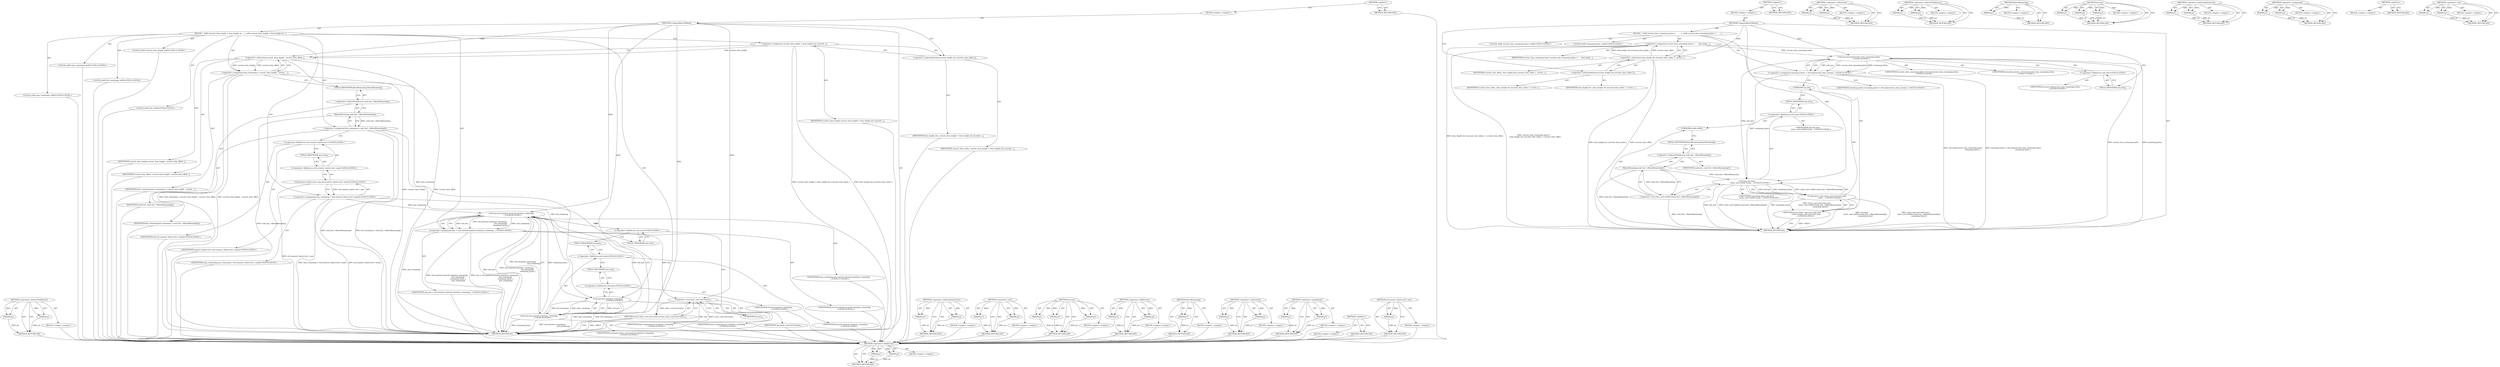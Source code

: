 digraph "std.numeric_limits&lt;int&gt;.max" {
vulnerable_81 [label=<(METHOD,&lt;operator&gt;.fieldAccess)>];
vulnerable_82 [label=<(PARAM,p1)>];
vulnerable_83 [label=<(PARAM,p2)>];
vulnerable_84 [label=<(BLOCK,&lt;empty&gt;,&lt;empty&gt;)>];
vulnerable_85 [label=<(METHOD_RETURN,ANY)>];
vulnerable_6 [label=<(METHOD,&lt;global&gt;)<SUB>1</SUB>>];
vulnerable_7 [label=<(BLOCK,&lt;empty&gt;,&lt;empty&gt;)<SUB>1</SUB>>];
vulnerable_8 [label=<(METHOD,ComputeBytesToRead)<SUB>1</SUB>>];
vulnerable_9 [label=<(BLOCK,{
  int64 current_item_remaining_bytes =
      ...,{
  int64 current_item_remaining_bytes =
      ...)<SUB>1</SUB>>];
vulnerable_10 [label="<(LOCAL,int64 current_item_remaining_bytes: int64)<SUB>2</SUB>>"];
vulnerable_11 [label=<(&lt;operator&gt;.assignment,current_item_remaining_bytes =
      item_lengt...)<SUB>2</SUB>>];
vulnerable_12 [label=<(IDENTIFIER,current_item_remaining_bytes,current_item_remaining_bytes =
      item_lengt...)<SUB>2</SUB>>];
vulnerable_13 [label=<(&lt;operator&gt;.subtraction,item_length_list_[current_item_index_] - curren...)<SUB>3</SUB>>];
vulnerable_14 [label=<(&lt;operator&gt;.indirectIndexAccess,item_length_list_[current_item_index_])<SUB>3</SUB>>];
vulnerable_15 [label=<(IDENTIFIER,item_length_list_,item_length_list_[current_item_index_] - curren...)<SUB>3</SUB>>];
vulnerable_16 [label=<(IDENTIFIER,current_item_index_,item_length_list_[current_item_index_] - curren...)<SUB>3</SUB>>];
vulnerable_17 [label=<(IDENTIFIER,current_item_offset_,item_length_list_[current_item_index_] - curren...)<SUB>3</SUB>>];
vulnerable_18 [label="<(LOCAL,int64 remaining_bytes: int64)<SUB>4</SUB>>"];
vulnerable_19 [label="<(&lt;operator&gt;.assignment,remaining_bytes = std::min(current_item_remaini...)<SUB>4</SUB>>"];
vulnerable_20 [label="<(IDENTIFIER,remaining_bytes,remaining_bytes = std::min(current_item_remaini...)<SUB>4</SUB>>"];
vulnerable_21 [label="<(std.min,std::min(current_item_remaining_bytes,
        ...)<SUB>4</SUB>>"];
vulnerable_22 [label="<(&lt;operator&gt;.fieldAccess,std::min)<SUB>4</SUB>>"];
vulnerable_23 [label="<(IDENTIFIER,std,std::min(current_item_remaining_bytes,
        ...)<SUB>4</SUB>>"];
vulnerable_24 [label=<(FIELD_IDENTIFIER,min,min)<SUB>4</SUB>>];
vulnerable_25 [label="<(IDENTIFIER,current_item_remaining_bytes,std::min(current_item_remaining_bytes,
        ...)<SUB>4</SUB>>"];
vulnerable_26 [label="<(IDENTIFIER,remaining_bytes_,std::min(current_item_remaining_bytes,
        ...)<SUB>5</SUB>>"];
vulnerable_27 [label="<(RETURN,return static_cast&lt;int&gt;(std::min(
             ...,return static_cast&lt;int&gt;(std::min(
             ...)<SUB>6</SUB>>"];
vulnerable_28 [label="<(&lt;operator&gt;.cast,static_cast&lt;int&gt;(std::min(
             static_...)<SUB>6</SUB>>"];
vulnerable_29 [label=<(UNKNOWN,int,int)<SUB>6</SUB>>];
vulnerable_30 [label="<(std.min,std::min(
             static_cast&lt;int64&gt;(read_...)<SUB>6</SUB>>"];
vulnerable_31 [label="<(&lt;operator&gt;.fieldAccess,std::min)<SUB>6</SUB>>"];
vulnerable_32 [label="<(IDENTIFIER,std,std::min(
             static_cast&lt;int64&gt;(read_...)<SUB>6</SUB>>"];
vulnerable_33 [label=<(FIELD_IDENTIFIER,min,min)<SUB>6</SUB>>];
vulnerable_34 [label=<(&lt;operator&gt;.cast,static_cast&lt;int64&gt;(read_buf_-&gt;BytesRemaining()))<SUB>7</SUB>>];
vulnerable_35 [label=<(UNKNOWN,int64,int64)<SUB>7</SUB>>];
vulnerable_36 [label=<(BytesRemaining,read_buf_-&gt;BytesRemaining())<SUB>7</SUB>>];
vulnerable_37 [label=<(&lt;operator&gt;.indirectFieldAccess,read_buf_-&gt;BytesRemaining)<SUB>7</SUB>>];
vulnerable_38 [label=<(IDENTIFIER,read_buf_,read_buf_-&gt;BytesRemaining())<SUB>7</SUB>>];
vulnerable_39 [label=<(FIELD_IDENTIFIER,BytesRemaining,BytesRemaining)<SUB>7</SUB>>];
vulnerable_40 [label="<(IDENTIFIER,remaining_bytes,std::min(
             static_cast&lt;int64&gt;(read_...)<SUB>8</SUB>>"];
vulnerable_41 [label=<(METHOD_RETURN,int)<SUB>1</SUB>>];
vulnerable_43 [label=<(METHOD_RETURN,ANY)<SUB>1</SUB>>];
vulnerable_65 [label=<(METHOD,&lt;operator&gt;.subtraction)>];
vulnerable_66 [label=<(PARAM,p1)>];
vulnerable_67 [label=<(PARAM,p2)>];
vulnerable_68 [label=<(BLOCK,&lt;empty&gt;,&lt;empty&gt;)>];
vulnerable_69 [label=<(METHOD_RETURN,ANY)>];
vulnerable_95 [label=<(METHOD,&lt;operator&gt;.indirectFieldAccess)>];
vulnerable_96 [label=<(PARAM,p1)>];
vulnerable_97 [label=<(PARAM,p2)>];
vulnerable_98 [label=<(BLOCK,&lt;empty&gt;,&lt;empty&gt;)>];
vulnerable_99 [label=<(METHOD_RETURN,ANY)>];
vulnerable_91 [label=<(METHOD,BytesRemaining)>];
vulnerable_92 [label=<(PARAM,p1)>];
vulnerable_93 [label=<(BLOCK,&lt;empty&gt;,&lt;empty&gt;)>];
vulnerable_94 [label=<(METHOD_RETURN,ANY)>];
vulnerable_75 [label=<(METHOD,std.min)>];
vulnerable_76 [label=<(PARAM,p1)>];
vulnerable_77 [label=<(PARAM,p2)>];
vulnerable_78 [label=<(PARAM,p3)>];
vulnerable_79 [label=<(BLOCK,&lt;empty&gt;,&lt;empty&gt;)>];
vulnerable_80 [label=<(METHOD_RETURN,ANY)>];
vulnerable_70 [label=<(METHOD,&lt;operator&gt;.indirectIndexAccess)>];
vulnerable_71 [label=<(PARAM,p1)>];
vulnerable_72 [label=<(PARAM,p2)>];
vulnerable_73 [label=<(BLOCK,&lt;empty&gt;,&lt;empty&gt;)>];
vulnerable_74 [label=<(METHOD_RETURN,ANY)>];
vulnerable_60 [label=<(METHOD,&lt;operator&gt;.assignment)>];
vulnerable_61 [label=<(PARAM,p1)>];
vulnerable_62 [label=<(PARAM,p2)>];
vulnerable_63 [label=<(BLOCK,&lt;empty&gt;,&lt;empty&gt;)>];
vulnerable_64 [label=<(METHOD_RETURN,ANY)>];
vulnerable_54 [label=<(METHOD,&lt;global&gt;)<SUB>1</SUB>>];
vulnerable_55 [label=<(BLOCK,&lt;empty&gt;,&lt;empty&gt;)>];
vulnerable_56 [label=<(METHOD_RETURN,ANY)>];
vulnerable_86 [label=<(METHOD,&lt;operator&gt;.cast)>];
vulnerable_87 [label=<(PARAM,p1)>];
vulnerable_88 [label=<(PARAM,p2)>];
vulnerable_89 [label=<(BLOCK,&lt;empty&gt;,&lt;empty&gt;)>];
vulnerable_90 [label=<(METHOD_RETURN,ANY)>];
fixed_103 [label=<(METHOD,&lt;operator&gt;.indirectFieldAccess)>];
fixed_104 [label=<(PARAM,p1)>];
fixed_105 [label=<(PARAM,p2)>];
fixed_106 [label=<(BLOCK,&lt;empty&gt;,&lt;empty&gt;)>];
fixed_107 [label=<(METHOD_RETURN,ANY)>];
fixed_6 [label=<(METHOD,&lt;global&gt;)<SUB>1</SUB>>];
fixed_7 [label=<(BLOCK,&lt;empty&gt;,&lt;empty&gt;)<SUB>1</SUB>>];
fixed_8 [label=<(METHOD,ComputeBytesToRead)<SUB>1</SUB>>];
fixed_9 [label=<(BLOCK,{
  int64 current_item_length = item_length_lis...,{
  int64 current_item_length = item_length_lis...)<SUB>1</SUB>>];
fixed_10 [label="<(LOCAL,int64 current_item_length: int64)<SUB>2</SUB>>"];
fixed_11 [label=<(&lt;operator&gt;.assignment,current_item_length = item_length_list_[current...)<SUB>2</SUB>>];
fixed_12 [label=<(IDENTIFIER,current_item_length,current_item_length = item_length_list_[current...)<SUB>2</SUB>>];
fixed_13 [label=<(&lt;operator&gt;.indirectIndexAccess,item_length_list_[current_item_index_])<SUB>2</SUB>>];
fixed_14 [label=<(IDENTIFIER,item_length_list_,current_item_length = item_length_list_[current...)<SUB>2</SUB>>];
fixed_15 [label=<(IDENTIFIER,current_item_index_,current_item_length = item_length_list_[current...)<SUB>2</SUB>>];
fixed_16 [label="<(LOCAL,int64 item_remaining: int64)<SUB>4</SUB>>"];
fixed_17 [label=<(&lt;operator&gt;.assignment,item_remaining = current_item_length - current_...)<SUB>4</SUB>>];
fixed_18 [label=<(IDENTIFIER,item_remaining,item_remaining = current_item_length - current_...)<SUB>4</SUB>>];
fixed_19 [label=<(&lt;operator&gt;.subtraction,current_item_length - current_item_offset_)<SUB>4</SUB>>];
fixed_20 [label=<(IDENTIFIER,current_item_length,current_item_length - current_item_offset_)<SUB>4</SUB>>];
fixed_21 [label=<(IDENTIFIER,current_item_offset_,current_item_length - current_item_offset_)<SUB>4</SUB>>];
fixed_22 [label="<(LOCAL,int64 buf_remaining: int64)<SUB>5</SUB>>"];
fixed_23 [label=<(&lt;operator&gt;.assignment,buf_remaining = read_buf_-&gt;BytesRemaining())<SUB>5</SUB>>];
fixed_24 [label=<(IDENTIFIER,buf_remaining,buf_remaining = read_buf_-&gt;BytesRemaining())<SUB>5</SUB>>];
fixed_25 [label=<(BytesRemaining,read_buf_-&gt;BytesRemaining())<SUB>5</SUB>>];
fixed_26 [label=<(&lt;operator&gt;.indirectFieldAccess,read_buf_-&gt;BytesRemaining)<SUB>5</SUB>>];
fixed_27 [label=<(IDENTIFIER,read_buf_,read_buf_-&gt;BytesRemaining())<SUB>5</SUB>>];
fixed_28 [label=<(FIELD_IDENTIFIER,BytesRemaining,BytesRemaining)<SUB>5</SUB>>];
fixed_29 [label="<(LOCAL,int64 max_remaining: int64)<SUB>6</SUB>>"];
fixed_30 [label="<(&lt;operator&gt;.assignment,max_remaining = std::numeric_limits&lt;int&gt;::max())<SUB>6</SUB>>"];
fixed_31 [label="<(IDENTIFIER,max_remaining,max_remaining = std::numeric_limits&lt;int&gt;::max())<SUB>6</SUB>>"];
fixed_32 [label="<(std.numeric_limits&lt;int&gt;.max,std::numeric_limits&lt;int&gt;::max())<SUB>6</SUB>>"];
fixed_33 [label="<(&lt;operator&gt;.fieldAccess,std::numeric_limits&lt;int&gt;::max)<SUB>6</SUB>>"];
fixed_34 [label="<(&lt;operator&gt;.fieldAccess,std::numeric_limits&lt;int&gt;)<SUB>6</SUB>>"];
fixed_35 [label="<(IDENTIFIER,std,std::numeric_limits&lt;int&gt;::max())<SUB>6</SUB>>"];
fixed_36 [label="<(IDENTIFIER,numeric_limits&lt;int&gt;,std::numeric_limits&lt;int&gt;::max())<SUB>6</SUB>>"];
fixed_37 [label=<(FIELD_IDENTIFIER,max,max)<SUB>6</SUB>>];
fixed_38 [label="<(LOCAL,int64 min: int64)<SUB>8</SUB>>"];
fixed_39 [label="<(&lt;operator&gt;.assignment,min = std::min(std::min(std::min(item_remaining...)<SUB>8</SUB>>"];
fixed_40 [label="<(IDENTIFIER,min,min = std::min(std::min(std::min(item_remaining...)<SUB>8</SUB>>"];
fixed_41 [label="<(std.min,std::min(std::min(std::min(item_remaining,
    ...)<SUB>8</SUB>>"];
fixed_42 [label="<(&lt;operator&gt;.fieldAccess,std::min)<SUB>8</SUB>>"];
fixed_43 [label="<(IDENTIFIER,std,std::min(std::min(std::min(item_remaining,
    ...)<SUB>8</SUB>>"];
fixed_44 [label=<(FIELD_IDENTIFIER,min,min)<SUB>8</SUB>>];
fixed_45 [label="<(std.min,std::min(std::min(item_remaining,
             ...)<SUB>8</SUB>>"];
fixed_46 [label="<(&lt;operator&gt;.fieldAccess,std::min)<SUB>8</SUB>>"];
fixed_47 [label="<(IDENTIFIER,std,std::min(std::min(item_remaining,
             ...)<SUB>8</SUB>>"];
fixed_48 [label=<(FIELD_IDENTIFIER,min,min)<SUB>8</SUB>>];
fixed_49 [label="<(std.min,std::min(item_remaining,
                      ...)<SUB>8</SUB>>"];
fixed_50 [label="<(&lt;operator&gt;.fieldAccess,std::min)<SUB>8</SUB>>"];
fixed_51 [label="<(IDENTIFIER,std,std::min(item_remaining,
                      ...)<SUB>8</SUB>>"];
fixed_52 [label=<(FIELD_IDENTIFIER,min,min)<SUB>8</SUB>>];
fixed_53 [label="<(IDENTIFIER,item_remaining,std::min(item_remaining,
                      ...)<SUB>8</SUB>>"];
fixed_54 [label="<(IDENTIFIER,buf_remaining,std::min(item_remaining,
                      ...)<SUB>9</SUB>>"];
fixed_55 [label="<(IDENTIFIER,remaining_bytes_,std::min(std::min(item_remaining,
             ...)<SUB>10</SUB>>"];
fixed_56 [label="<(IDENTIFIER,max_remaining,std::min(std::min(std::min(item_remaining,
    ...)<SUB>11</SUB>>"];
fixed_57 [label=<(RETURN,return static_cast&lt;int&gt;(min);,return static_cast&lt;int&gt;(min);)<SUB>13</SUB>>];
fixed_58 [label=<(&lt;operator&gt;.cast,static_cast&lt;int&gt;(min))<SUB>13</SUB>>];
fixed_59 [label=<(UNKNOWN,int,int)<SUB>13</SUB>>];
fixed_60 [label=<(IDENTIFIER,min,static_cast&lt;int&gt;(min))<SUB>13</SUB>>];
fixed_61 [label=<(METHOD_RETURN,int)<SUB>1</SUB>>];
fixed_63 [label=<(METHOD_RETURN,ANY)<SUB>1</SUB>>];
fixed_89 [label=<(METHOD,&lt;operator&gt;.indirectIndexAccess)>];
fixed_90 [label=<(PARAM,p1)>];
fixed_91 [label=<(PARAM,p2)>];
fixed_92 [label=<(BLOCK,&lt;empty&gt;,&lt;empty&gt;)>];
fixed_93 [label=<(METHOD_RETURN,ANY)>];
fixed_123 [label=<(METHOD,&lt;operator&gt;.cast)>];
fixed_124 [label=<(PARAM,p1)>];
fixed_125 [label=<(PARAM,p2)>];
fixed_126 [label=<(BLOCK,&lt;empty&gt;,&lt;empty&gt;)>];
fixed_127 [label=<(METHOD_RETURN,ANY)>];
fixed_117 [label=<(METHOD,std.min)>];
fixed_118 [label=<(PARAM,p1)>];
fixed_119 [label=<(PARAM,p2)>];
fixed_120 [label=<(PARAM,p3)>];
fixed_121 [label=<(BLOCK,&lt;empty&gt;,&lt;empty&gt;)>];
fixed_122 [label=<(METHOD_RETURN,ANY)>];
fixed_112 [label=<(METHOD,&lt;operator&gt;.fieldAccess)>];
fixed_113 [label=<(PARAM,p1)>];
fixed_114 [label=<(PARAM,p2)>];
fixed_115 [label=<(BLOCK,&lt;empty&gt;,&lt;empty&gt;)>];
fixed_116 [label=<(METHOD_RETURN,ANY)>];
fixed_99 [label=<(METHOD,BytesRemaining)>];
fixed_100 [label=<(PARAM,p1)>];
fixed_101 [label=<(BLOCK,&lt;empty&gt;,&lt;empty&gt;)>];
fixed_102 [label=<(METHOD_RETURN,ANY)>];
fixed_94 [label=<(METHOD,&lt;operator&gt;.subtraction)>];
fixed_95 [label=<(PARAM,p1)>];
fixed_96 [label=<(PARAM,p2)>];
fixed_97 [label=<(BLOCK,&lt;empty&gt;,&lt;empty&gt;)>];
fixed_98 [label=<(METHOD_RETURN,ANY)>];
fixed_84 [label=<(METHOD,&lt;operator&gt;.assignment)>];
fixed_85 [label=<(PARAM,p1)>];
fixed_86 [label=<(PARAM,p2)>];
fixed_87 [label=<(BLOCK,&lt;empty&gt;,&lt;empty&gt;)>];
fixed_88 [label=<(METHOD_RETURN,ANY)>];
fixed_78 [label=<(METHOD,&lt;global&gt;)<SUB>1</SUB>>];
fixed_79 [label=<(BLOCK,&lt;empty&gt;,&lt;empty&gt;)>];
fixed_80 [label=<(METHOD_RETURN,ANY)>];
fixed_108 [label=<(METHOD,std.numeric_limits&lt;int&gt;.max)>];
fixed_109 [label=<(PARAM,p1)>];
fixed_110 [label=<(BLOCK,&lt;empty&gt;,&lt;empty&gt;)>];
fixed_111 [label=<(METHOD_RETURN,ANY)>];
vulnerable_81 -> vulnerable_82  [key=0, label="AST: "];
vulnerable_81 -> vulnerable_82  [key=1, label="DDG: "];
vulnerable_81 -> vulnerable_84  [key=0, label="AST: "];
vulnerable_81 -> vulnerable_83  [key=0, label="AST: "];
vulnerable_81 -> vulnerable_83  [key=1, label="DDG: "];
vulnerable_81 -> vulnerable_85  [key=0, label="AST: "];
vulnerable_81 -> vulnerable_85  [key=1, label="CFG: "];
vulnerable_82 -> vulnerable_85  [key=0, label="DDG: p1"];
vulnerable_83 -> vulnerable_85  [key=0, label="DDG: p2"];
vulnerable_6 -> vulnerable_7  [key=0, label="AST: "];
vulnerable_6 -> vulnerable_43  [key=0, label="AST: "];
vulnerable_6 -> vulnerable_43  [key=1, label="CFG: "];
vulnerable_7 -> vulnerable_8  [key=0, label="AST: "];
vulnerable_8 -> vulnerable_9  [key=0, label="AST: "];
vulnerable_8 -> vulnerable_41  [key=0, label="AST: "];
vulnerable_8 -> vulnerable_14  [key=0, label="CFG: "];
vulnerable_8 -> vulnerable_13  [key=0, label="DDG: "];
vulnerable_8 -> vulnerable_21  [key=0, label="DDG: "];
vulnerable_8 -> vulnerable_30  [key=0, label="DDG: "];
vulnerable_9 -> vulnerable_10  [key=0, label="AST: "];
vulnerable_9 -> vulnerable_11  [key=0, label="AST: "];
vulnerable_9 -> vulnerable_18  [key=0, label="AST: "];
vulnerable_9 -> vulnerable_19  [key=0, label="AST: "];
vulnerable_9 -> vulnerable_27  [key=0, label="AST: "];
vulnerable_11 -> vulnerable_12  [key=0, label="AST: "];
vulnerable_11 -> vulnerable_13  [key=0, label="AST: "];
vulnerable_11 -> vulnerable_24  [key=0, label="CFG: "];
vulnerable_11 -> vulnerable_41  [key=0, label="DDG: item_length_list_[current_item_index_] - current_item_offset_"];
vulnerable_11 -> vulnerable_41  [key=1, label="DDG: current_item_remaining_bytes =
      item_length_list_[current_item_index_] - current_item_offset_"];
vulnerable_11 -> vulnerable_21  [key=0, label="DDG: current_item_remaining_bytes"];
vulnerable_13 -> vulnerable_14  [key=0, label="AST: "];
vulnerable_13 -> vulnerable_17  [key=0, label="AST: "];
vulnerable_13 -> vulnerable_11  [key=0, label="CFG: "];
vulnerable_13 -> vulnerable_11  [key=1, label="DDG: item_length_list_[current_item_index_]"];
vulnerable_13 -> vulnerable_11  [key=2, label="DDG: current_item_offset_"];
vulnerable_13 -> vulnerable_41  [key=0, label="DDG: item_length_list_[current_item_index_]"];
vulnerable_13 -> vulnerable_41  [key=1, label="DDG: current_item_offset_"];
vulnerable_14 -> vulnerable_15  [key=0, label="AST: "];
vulnerable_14 -> vulnerable_16  [key=0, label="AST: "];
vulnerable_14 -> vulnerable_13  [key=0, label="CFG: "];
vulnerable_19 -> vulnerable_20  [key=0, label="AST: "];
vulnerable_19 -> vulnerable_21  [key=0, label="AST: "];
vulnerable_19 -> vulnerable_29  [key=0, label="CFG: "];
vulnerable_19 -> vulnerable_41  [key=0, label="DDG: std::min(current_item_remaining_bytes,
                                   remaining_bytes_)"];
vulnerable_19 -> vulnerable_41  [key=1, label="DDG: remaining_bytes = std::min(current_item_remaining_bytes,
                                   remaining_bytes_)"];
vulnerable_19 -> vulnerable_30  [key=0, label="DDG: remaining_bytes"];
vulnerable_21 -> vulnerable_22  [key=0, label="AST: "];
vulnerable_21 -> vulnerable_25  [key=0, label="AST: "];
vulnerable_21 -> vulnerable_26  [key=0, label="AST: "];
vulnerable_21 -> vulnerable_19  [key=0, label="CFG: "];
vulnerable_21 -> vulnerable_19  [key=1, label="DDG: std::min"];
vulnerable_21 -> vulnerable_19  [key=2, label="DDG: current_item_remaining_bytes"];
vulnerable_21 -> vulnerable_19  [key=3, label="DDG: remaining_bytes_"];
vulnerable_21 -> vulnerable_41  [key=0, label="DDG: current_item_remaining_bytes"];
vulnerable_21 -> vulnerable_41  [key=1, label="DDG: remaining_bytes_"];
vulnerable_21 -> vulnerable_30  [key=0, label="DDG: std::min"];
vulnerable_22 -> vulnerable_23  [key=0, label="AST: "];
vulnerable_22 -> vulnerable_24  [key=0, label="AST: "];
vulnerable_22 -> vulnerable_21  [key=0, label="CFG: "];
vulnerable_24 -> vulnerable_22  [key=0, label="CFG: "];
vulnerable_27 -> vulnerable_28  [key=0, label="AST: "];
vulnerable_27 -> vulnerable_41  [key=0, label="CFG: "];
vulnerable_27 -> vulnerable_41  [key=1, label="DDG: &lt;RET&gt;"];
vulnerable_28 -> vulnerable_29  [key=0, label="AST: "];
vulnerable_28 -> vulnerable_30  [key=0, label="AST: "];
vulnerable_28 -> vulnerable_27  [key=0, label="CFG: "];
vulnerable_28 -> vulnerable_27  [key=1, label="DDG: static_cast&lt;int&gt;(std::min(
             static_cast&lt;int64&gt;(read_buf_-&gt;BytesRemaining()),
             remaining_bytes))"];
vulnerable_28 -> vulnerable_41  [key=0, label="DDG: std::min(
             static_cast&lt;int64&gt;(read_buf_-&gt;BytesRemaining()),
             remaining_bytes)"];
vulnerable_28 -> vulnerable_41  [key=1, label="DDG: static_cast&lt;int&gt;(std::min(
             static_cast&lt;int64&gt;(read_buf_-&gt;BytesRemaining()),
             remaining_bytes))"];
vulnerable_29 -> vulnerable_33  [key=0, label="CFG: "];
vulnerable_30 -> vulnerable_31  [key=0, label="AST: "];
vulnerable_30 -> vulnerable_34  [key=0, label="AST: "];
vulnerable_30 -> vulnerable_40  [key=0, label="AST: "];
vulnerable_30 -> vulnerable_28  [key=0, label="CFG: "];
vulnerable_30 -> vulnerable_28  [key=1, label="DDG: std::min"];
vulnerable_30 -> vulnerable_28  [key=2, label="DDG: static_cast&lt;int64&gt;(read_buf_-&gt;BytesRemaining())"];
vulnerable_30 -> vulnerable_28  [key=3, label="DDG: remaining_bytes"];
vulnerable_30 -> vulnerable_41  [key=0, label="DDG: std::min"];
vulnerable_30 -> vulnerable_41  [key=1, label="DDG: static_cast&lt;int64&gt;(read_buf_-&gt;BytesRemaining())"];
vulnerable_30 -> vulnerable_41  [key=2, label="DDG: remaining_bytes"];
vulnerable_31 -> vulnerable_32  [key=0, label="AST: "];
vulnerable_31 -> vulnerable_33  [key=0, label="AST: "];
vulnerable_31 -> vulnerable_35  [key=0, label="CFG: "];
vulnerable_33 -> vulnerable_31  [key=0, label="CFG: "];
vulnerable_34 -> vulnerable_35  [key=0, label="AST: "];
vulnerable_34 -> vulnerable_36  [key=0, label="AST: "];
vulnerable_34 -> vulnerable_30  [key=0, label="CFG: "];
vulnerable_34 -> vulnerable_41  [key=0, label="DDG: read_buf_-&gt;BytesRemaining()"];
vulnerable_35 -> vulnerable_39  [key=0, label="CFG: "];
vulnerable_36 -> vulnerable_37  [key=0, label="AST: "];
vulnerable_36 -> vulnerable_34  [key=0, label="CFG: "];
vulnerable_36 -> vulnerable_34  [key=1, label="DDG: read_buf_-&gt;BytesRemaining"];
vulnerable_36 -> vulnerable_41  [key=0, label="DDG: read_buf_-&gt;BytesRemaining"];
vulnerable_36 -> vulnerable_30  [key=0, label="DDG: read_buf_-&gt;BytesRemaining"];
vulnerable_37 -> vulnerable_38  [key=0, label="AST: "];
vulnerable_37 -> vulnerable_39  [key=0, label="AST: "];
vulnerable_37 -> vulnerable_36  [key=0, label="CFG: "];
vulnerable_39 -> vulnerable_37  [key=0, label="CFG: "];
vulnerable_65 -> vulnerable_66  [key=0, label="AST: "];
vulnerable_65 -> vulnerable_66  [key=1, label="DDG: "];
vulnerable_65 -> vulnerable_68  [key=0, label="AST: "];
vulnerable_65 -> vulnerable_67  [key=0, label="AST: "];
vulnerable_65 -> vulnerable_67  [key=1, label="DDG: "];
vulnerable_65 -> vulnerable_69  [key=0, label="AST: "];
vulnerable_65 -> vulnerable_69  [key=1, label="CFG: "];
vulnerable_66 -> vulnerable_69  [key=0, label="DDG: p1"];
vulnerable_67 -> vulnerable_69  [key=0, label="DDG: p2"];
vulnerable_95 -> vulnerable_96  [key=0, label="AST: "];
vulnerable_95 -> vulnerable_96  [key=1, label="DDG: "];
vulnerable_95 -> vulnerable_98  [key=0, label="AST: "];
vulnerable_95 -> vulnerable_97  [key=0, label="AST: "];
vulnerable_95 -> vulnerable_97  [key=1, label="DDG: "];
vulnerable_95 -> vulnerable_99  [key=0, label="AST: "];
vulnerable_95 -> vulnerable_99  [key=1, label="CFG: "];
vulnerable_96 -> vulnerable_99  [key=0, label="DDG: p1"];
vulnerable_97 -> vulnerable_99  [key=0, label="DDG: p2"];
vulnerable_91 -> vulnerable_92  [key=0, label="AST: "];
vulnerable_91 -> vulnerable_92  [key=1, label="DDG: "];
vulnerable_91 -> vulnerable_93  [key=0, label="AST: "];
vulnerable_91 -> vulnerable_94  [key=0, label="AST: "];
vulnerable_91 -> vulnerable_94  [key=1, label="CFG: "];
vulnerable_92 -> vulnerable_94  [key=0, label="DDG: p1"];
vulnerable_75 -> vulnerable_76  [key=0, label="AST: "];
vulnerable_75 -> vulnerable_76  [key=1, label="DDG: "];
vulnerable_75 -> vulnerable_79  [key=0, label="AST: "];
vulnerable_75 -> vulnerable_77  [key=0, label="AST: "];
vulnerable_75 -> vulnerable_77  [key=1, label="DDG: "];
vulnerable_75 -> vulnerable_80  [key=0, label="AST: "];
vulnerable_75 -> vulnerable_80  [key=1, label="CFG: "];
vulnerable_75 -> vulnerable_78  [key=0, label="AST: "];
vulnerable_75 -> vulnerable_78  [key=1, label="DDG: "];
vulnerable_76 -> vulnerable_80  [key=0, label="DDG: p1"];
vulnerable_77 -> vulnerable_80  [key=0, label="DDG: p2"];
vulnerable_78 -> vulnerable_80  [key=0, label="DDG: p3"];
vulnerable_70 -> vulnerable_71  [key=0, label="AST: "];
vulnerable_70 -> vulnerable_71  [key=1, label="DDG: "];
vulnerable_70 -> vulnerable_73  [key=0, label="AST: "];
vulnerable_70 -> vulnerable_72  [key=0, label="AST: "];
vulnerable_70 -> vulnerable_72  [key=1, label="DDG: "];
vulnerable_70 -> vulnerable_74  [key=0, label="AST: "];
vulnerable_70 -> vulnerable_74  [key=1, label="CFG: "];
vulnerable_71 -> vulnerable_74  [key=0, label="DDG: p1"];
vulnerable_72 -> vulnerable_74  [key=0, label="DDG: p2"];
vulnerable_60 -> vulnerable_61  [key=0, label="AST: "];
vulnerable_60 -> vulnerable_61  [key=1, label="DDG: "];
vulnerable_60 -> vulnerable_63  [key=0, label="AST: "];
vulnerable_60 -> vulnerable_62  [key=0, label="AST: "];
vulnerable_60 -> vulnerable_62  [key=1, label="DDG: "];
vulnerable_60 -> vulnerable_64  [key=0, label="AST: "];
vulnerable_60 -> vulnerable_64  [key=1, label="CFG: "];
vulnerable_61 -> vulnerable_64  [key=0, label="DDG: p1"];
vulnerable_62 -> vulnerable_64  [key=0, label="DDG: p2"];
vulnerable_54 -> vulnerable_55  [key=0, label="AST: "];
vulnerable_54 -> vulnerable_56  [key=0, label="AST: "];
vulnerable_54 -> vulnerable_56  [key=1, label="CFG: "];
vulnerable_86 -> vulnerable_87  [key=0, label="AST: "];
vulnerable_86 -> vulnerable_87  [key=1, label="DDG: "];
vulnerable_86 -> vulnerable_89  [key=0, label="AST: "];
vulnerable_86 -> vulnerable_88  [key=0, label="AST: "];
vulnerable_86 -> vulnerable_88  [key=1, label="DDG: "];
vulnerable_86 -> vulnerable_90  [key=0, label="AST: "];
vulnerable_86 -> vulnerable_90  [key=1, label="CFG: "];
vulnerable_87 -> vulnerable_90  [key=0, label="DDG: p1"];
vulnerable_88 -> vulnerable_90  [key=0, label="DDG: p2"];
fixed_103 -> fixed_104  [key=0, label="AST: "];
fixed_103 -> fixed_104  [key=1, label="DDG: "];
fixed_103 -> fixed_106  [key=0, label="AST: "];
fixed_103 -> fixed_105  [key=0, label="AST: "];
fixed_103 -> fixed_105  [key=1, label="DDG: "];
fixed_103 -> fixed_107  [key=0, label="AST: "];
fixed_103 -> fixed_107  [key=1, label="CFG: "];
fixed_104 -> fixed_107  [key=0, label="DDG: p1"];
fixed_105 -> fixed_107  [key=0, label="DDG: p2"];
fixed_106 -> vulnerable_81  [key=0];
fixed_107 -> vulnerable_81  [key=0];
fixed_6 -> fixed_7  [key=0, label="AST: "];
fixed_6 -> fixed_63  [key=0, label="AST: "];
fixed_6 -> fixed_63  [key=1, label="CFG: "];
fixed_7 -> fixed_8  [key=0, label="AST: "];
fixed_8 -> fixed_9  [key=0, label="AST: "];
fixed_8 -> fixed_61  [key=0, label="AST: "];
fixed_8 -> fixed_13  [key=0, label="CFG: "];
fixed_8 -> fixed_58  [key=0, label="DDG: "];
fixed_8 -> fixed_19  [key=0, label="DDG: "];
fixed_8 -> fixed_41  [key=0, label="DDG: "];
fixed_8 -> fixed_45  [key=0, label="DDG: "];
fixed_8 -> fixed_49  [key=0, label="DDG: "];
fixed_9 -> fixed_10  [key=0, label="AST: "];
fixed_9 -> fixed_11  [key=0, label="AST: "];
fixed_9 -> fixed_16  [key=0, label="AST: "];
fixed_9 -> fixed_17  [key=0, label="AST: "];
fixed_9 -> fixed_22  [key=0, label="AST: "];
fixed_9 -> fixed_23  [key=0, label="AST: "];
fixed_9 -> fixed_29  [key=0, label="AST: "];
fixed_9 -> fixed_30  [key=0, label="AST: "];
fixed_9 -> fixed_38  [key=0, label="AST: "];
fixed_9 -> fixed_39  [key=0, label="AST: "];
fixed_9 -> fixed_57  [key=0, label="AST: "];
fixed_10 -> vulnerable_81  [key=0];
fixed_11 -> fixed_12  [key=0, label="AST: "];
fixed_11 -> fixed_13  [key=0, label="AST: "];
fixed_11 -> fixed_19  [key=0, label="CFG: "];
fixed_11 -> fixed_19  [key=1, label="DDG: current_item_length"];
fixed_11 -> fixed_61  [key=0, label="DDG: item_length_list_[current_item_index_]"];
fixed_11 -> fixed_61  [key=1, label="DDG: current_item_length = item_length_list_[current_item_index_]"];
fixed_12 -> vulnerable_81  [key=0];
fixed_13 -> fixed_14  [key=0, label="AST: "];
fixed_13 -> fixed_15  [key=0, label="AST: "];
fixed_13 -> fixed_11  [key=0, label="CFG: "];
fixed_14 -> vulnerable_81  [key=0];
fixed_15 -> vulnerable_81  [key=0];
fixed_16 -> vulnerable_81  [key=0];
fixed_17 -> fixed_18  [key=0, label="AST: "];
fixed_17 -> fixed_19  [key=0, label="AST: "];
fixed_17 -> fixed_28  [key=0, label="CFG: "];
fixed_17 -> fixed_61  [key=0, label="DDG: current_item_length - current_item_offset_"];
fixed_17 -> fixed_61  [key=1, label="DDG: item_remaining = current_item_length - current_item_offset_"];
fixed_17 -> fixed_49  [key=0, label="DDG: item_remaining"];
fixed_18 -> vulnerable_81  [key=0];
fixed_19 -> fixed_20  [key=0, label="AST: "];
fixed_19 -> fixed_21  [key=0, label="AST: "];
fixed_19 -> fixed_17  [key=0, label="CFG: "];
fixed_19 -> fixed_17  [key=1, label="DDG: current_item_length"];
fixed_19 -> fixed_17  [key=2, label="DDG: current_item_offset_"];
fixed_19 -> fixed_61  [key=0, label="DDG: current_item_length"];
fixed_19 -> fixed_61  [key=1, label="DDG: current_item_offset_"];
fixed_20 -> vulnerable_81  [key=0];
fixed_21 -> vulnerable_81  [key=0];
fixed_22 -> vulnerable_81  [key=0];
fixed_23 -> fixed_24  [key=0, label="AST: "];
fixed_23 -> fixed_25  [key=0, label="AST: "];
fixed_23 -> fixed_34  [key=0, label="CFG: "];
fixed_23 -> fixed_61  [key=0, label="DDG: read_buf_-&gt;BytesRemaining()"];
fixed_23 -> fixed_61  [key=1, label="DDG: buf_remaining = read_buf_-&gt;BytesRemaining()"];
fixed_23 -> fixed_49  [key=0, label="DDG: buf_remaining"];
fixed_24 -> vulnerable_81  [key=0];
fixed_25 -> fixed_26  [key=0, label="AST: "];
fixed_25 -> fixed_23  [key=0, label="CFG: "];
fixed_25 -> fixed_23  [key=1, label="DDG: read_buf_-&gt;BytesRemaining"];
fixed_25 -> fixed_61  [key=0, label="DDG: read_buf_-&gt;BytesRemaining"];
fixed_26 -> fixed_27  [key=0, label="AST: "];
fixed_26 -> fixed_28  [key=0, label="AST: "];
fixed_26 -> fixed_25  [key=0, label="CFG: "];
fixed_27 -> vulnerable_81  [key=0];
fixed_28 -> fixed_26  [key=0, label="CFG: "];
fixed_29 -> vulnerable_81  [key=0];
fixed_30 -> fixed_31  [key=0, label="AST: "];
fixed_30 -> fixed_32  [key=0, label="AST: "];
fixed_30 -> fixed_44  [key=0, label="CFG: "];
fixed_30 -> fixed_61  [key=0, label="DDG: std::numeric_limits&lt;int&gt;::max()"];
fixed_30 -> fixed_61  [key=1, label="DDG: max_remaining = std::numeric_limits&lt;int&gt;::max()"];
fixed_30 -> fixed_41  [key=0, label="DDG: max_remaining"];
fixed_31 -> vulnerable_81  [key=0];
fixed_32 -> fixed_33  [key=0, label="AST: "];
fixed_32 -> fixed_30  [key=0, label="CFG: "];
fixed_32 -> fixed_30  [key=1, label="DDG: std::numeric_limits&lt;int&gt;::max"];
fixed_32 -> fixed_61  [key=0, label="DDG: std::numeric_limits&lt;int&gt;::max"];
fixed_33 -> fixed_34  [key=0, label="AST: "];
fixed_33 -> fixed_37  [key=0, label="AST: "];
fixed_33 -> fixed_32  [key=0, label="CFG: "];
fixed_34 -> fixed_35  [key=0, label="AST: "];
fixed_34 -> fixed_36  [key=0, label="AST: "];
fixed_34 -> fixed_37  [key=0, label="CFG: "];
fixed_35 -> vulnerable_81  [key=0];
fixed_36 -> vulnerable_81  [key=0];
fixed_37 -> fixed_33  [key=0, label="CFG: "];
fixed_38 -> vulnerable_81  [key=0];
fixed_39 -> fixed_40  [key=0, label="AST: "];
fixed_39 -> fixed_41  [key=0, label="AST: "];
fixed_39 -> fixed_59  [key=0, label="CFG: "];
fixed_39 -> fixed_61  [key=0, label="DDG: std::min(std::min(std::min(item_remaining,
                                         buf_remaining),
                                         remaining_bytes_),
                                         max_remaining)"];
fixed_39 -> fixed_61  [key=1, label="DDG: min = std::min(std::min(std::min(item_remaining,
                                         buf_remaining),
                                         remaining_bytes_),
                                         max_remaining)"];
fixed_39 -> fixed_58  [key=0, label="DDG: min"];
fixed_40 -> vulnerable_81  [key=0];
fixed_41 -> fixed_42  [key=0, label="AST: "];
fixed_41 -> fixed_45  [key=0, label="AST: "];
fixed_41 -> fixed_56  [key=0, label="AST: "];
fixed_41 -> fixed_39  [key=0, label="CFG: "];
fixed_41 -> fixed_39  [key=1, label="DDG: std::min"];
fixed_41 -> fixed_39  [key=2, label="DDG: std::min(std::min(item_remaining,
                                         buf_remaining),
                                         remaining_bytes_)"];
fixed_41 -> fixed_39  [key=3, label="DDG: max_remaining"];
fixed_41 -> fixed_61  [key=0, label="DDG: std::min"];
fixed_41 -> fixed_61  [key=1, label="DDG: std::min(std::min(item_remaining,
                                         buf_remaining),
                                         remaining_bytes_)"];
fixed_41 -> fixed_61  [key=2, label="DDG: max_remaining"];
fixed_42 -> fixed_43  [key=0, label="AST: "];
fixed_42 -> fixed_44  [key=0, label="AST: "];
fixed_42 -> fixed_48  [key=0, label="CFG: "];
fixed_43 -> vulnerable_81  [key=0];
fixed_44 -> fixed_42  [key=0, label="CFG: "];
fixed_45 -> fixed_46  [key=0, label="AST: "];
fixed_45 -> fixed_49  [key=0, label="AST: "];
fixed_45 -> fixed_55  [key=0, label="AST: "];
fixed_45 -> fixed_41  [key=0, label="CFG: "];
fixed_45 -> fixed_41  [key=1, label="DDG: std::min"];
fixed_45 -> fixed_41  [key=2, label="DDG: std::min(item_remaining,
                                         buf_remaining)"];
fixed_45 -> fixed_41  [key=3, label="DDG: remaining_bytes_"];
fixed_45 -> fixed_61  [key=0, label="DDG: std::min(item_remaining,
                                         buf_remaining)"];
fixed_45 -> fixed_61  [key=1, label="DDG: remaining_bytes_"];
fixed_46 -> fixed_47  [key=0, label="AST: "];
fixed_46 -> fixed_48  [key=0, label="AST: "];
fixed_46 -> fixed_52  [key=0, label="CFG: "];
fixed_47 -> vulnerable_81  [key=0];
fixed_48 -> fixed_46  [key=0, label="CFG: "];
fixed_49 -> fixed_50  [key=0, label="AST: "];
fixed_49 -> fixed_53  [key=0, label="AST: "];
fixed_49 -> fixed_54  [key=0, label="AST: "];
fixed_49 -> fixed_45  [key=0, label="CFG: "];
fixed_49 -> fixed_45  [key=1, label="DDG: std::min"];
fixed_49 -> fixed_45  [key=2, label="DDG: item_remaining"];
fixed_49 -> fixed_45  [key=3, label="DDG: buf_remaining"];
fixed_49 -> fixed_61  [key=0, label="DDG: item_remaining"];
fixed_49 -> fixed_61  [key=1, label="DDG: buf_remaining"];
fixed_50 -> fixed_51  [key=0, label="AST: "];
fixed_50 -> fixed_52  [key=0, label="AST: "];
fixed_50 -> fixed_49  [key=0, label="CFG: "];
fixed_51 -> vulnerable_81  [key=0];
fixed_52 -> fixed_50  [key=0, label="CFG: "];
fixed_53 -> vulnerable_81  [key=0];
fixed_54 -> vulnerable_81  [key=0];
fixed_55 -> vulnerable_81  [key=0];
fixed_56 -> vulnerable_81  [key=0];
fixed_57 -> fixed_58  [key=0, label="AST: "];
fixed_57 -> fixed_61  [key=0, label="CFG: "];
fixed_57 -> fixed_61  [key=1, label="DDG: &lt;RET&gt;"];
fixed_58 -> fixed_59  [key=0, label="AST: "];
fixed_58 -> fixed_60  [key=0, label="AST: "];
fixed_58 -> fixed_57  [key=0, label="CFG: "];
fixed_58 -> fixed_57  [key=1, label="DDG: static_cast&lt;int&gt;(min)"];
fixed_58 -> fixed_61  [key=0, label="DDG: min"];
fixed_58 -> fixed_61  [key=1, label="DDG: static_cast&lt;int&gt;(min)"];
fixed_59 -> fixed_58  [key=0, label="CFG: "];
fixed_60 -> vulnerable_81  [key=0];
fixed_61 -> vulnerable_81  [key=0];
fixed_63 -> vulnerable_81  [key=0];
fixed_89 -> fixed_90  [key=0, label="AST: "];
fixed_89 -> fixed_90  [key=1, label="DDG: "];
fixed_89 -> fixed_92  [key=0, label="AST: "];
fixed_89 -> fixed_91  [key=0, label="AST: "];
fixed_89 -> fixed_91  [key=1, label="DDG: "];
fixed_89 -> fixed_93  [key=0, label="AST: "];
fixed_89 -> fixed_93  [key=1, label="CFG: "];
fixed_90 -> fixed_93  [key=0, label="DDG: p1"];
fixed_91 -> fixed_93  [key=0, label="DDG: p2"];
fixed_92 -> vulnerable_81  [key=0];
fixed_93 -> vulnerable_81  [key=0];
fixed_123 -> fixed_124  [key=0, label="AST: "];
fixed_123 -> fixed_124  [key=1, label="DDG: "];
fixed_123 -> fixed_126  [key=0, label="AST: "];
fixed_123 -> fixed_125  [key=0, label="AST: "];
fixed_123 -> fixed_125  [key=1, label="DDG: "];
fixed_123 -> fixed_127  [key=0, label="AST: "];
fixed_123 -> fixed_127  [key=1, label="CFG: "];
fixed_124 -> fixed_127  [key=0, label="DDG: p1"];
fixed_125 -> fixed_127  [key=0, label="DDG: p2"];
fixed_126 -> vulnerable_81  [key=0];
fixed_127 -> vulnerable_81  [key=0];
fixed_117 -> fixed_118  [key=0, label="AST: "];
fixed_117 -> fixed_118  [key=1, label="DDG: "];
fixed_117 -> fixed_121  [key=0, label="AST: "];
fixed_117 -> fixed_119  [key=0, label="AST: "];
fixed_117 -> fixed_119  [key=1, label="DDG: "];
fixed_117 -> fixed_122  [key=0, label="AST: "];
fixed_117 -> fixed_122  [key=1, label="CFG: "];
fixed_117 -> fixed_120  [key=0, label="AST: "];
fixed_117 -> fixed_120  [key=1, label="DDG: "];
fixed_118 -> fixed_122  [key=0, label="DDG: p1"];
fixed_119 -> fixed_122  [key=0, label="DDG: p2"];
fixed_120 -> fixed_122  [key=0, label="DDG: p3"];
fixed_121 -> vulnerable_81  [key=0];
fixed_122 -> vulnerable_81  [key=0];
fixed_112 -> fixed_113  [key=0, label="AST: "];
fixed_112 -> fixed_113  [key=1, label="DDG: "];
fixed_112 -> fixed_115  [key=0, label="AST: "];
fixed_112 -> fixed_114  [key=0, label="AST: "];
fixed_112 -> fixed_114  [key=1, label="DDG: "];
fixed_112 -> fixed_116  [key=0, label="AST: "];
fixed_112 -> fixed_116  [key=1, label="CFG: "];
fixed_113 -> fixed_116  [key=0, label="DDG: p1"];
fixed_114 -> fixed_116  [key=0, label="DDG: p2"];
fixed_115 -> vulnerable_81  [key=0];
fixed_116 -> vulnerable_81  [key=0];
fixed_99 -> fixed_100  [key=0, label="AST: "];
fixed_99 -> fixed_100  [key=1, label="DDG: "];
fixed_99 -> fixed_101  [key=0, label="AST: "];
fixed_99 -> fixed_102  [key=0, label="AST: "];
fixed_99 -> fixed_102  [key=1, label="CFG: "];
fixed_100 -> fixed_102  [key=0, label="DDG: p1"];
fixed_101 -> vulnerable_81  [key=0];
fixed_102 -> vulnerable_81  [key=0];
fixed_94 -> fixed_95  [key=0, label="AST: "];
fixed_94 -> fixed_95  [key=1, label="DDG: "];
fixed_94 -> fixed_97  [key=0, label="AST: "];
fixed_94 -> fixed_96  [key=0, label="AST: "];
fixed_94 -> fixed_96  [key=1, label="DDG: "];
fixed_94 -> fixed_98  [key=0, label="AST: "];
fixed_94 -> fixed_98  [key=1, label="CFG: "];
fixed_95 -> fixed_98  [key=0, label="DDG: p1"];
fixed_96 -> fixed_98  [key=0, label="DDG: p2"];
fixed_97 -> vulnerable_81  [key=0];
fixed_98 -> vulnerable_81  [key=0];
fixed_84 -> fixed_85  [key=0, label="AST: "];
fixed_84 -> fixed_85  [key=1, label="DDG: "];
fixed_84 -> fixed_87  [key=0, label="AST: "];
fixed_84 -> fixed_86  [key=0, label="AST: "];
fixed_84 -> fixed_86  [key=1, label="DDG: "];
fixed_84 -> fixed_88  [key=0, label="AST: "];
fixed_84 -> fixed_88  [key=1, label="CFG: "];
fixed_85 -> fixed_88  [key=0, label="DDG: p1"];
fixed_86 -> fixed_88  [key=0, label="DDG: p2"];
fixed_87 -> vulnerable_81  [key=0];
fixed_88 -> vulnerable_81  [key=0];
fixed_78 -> fixed_79  [key=0, label="AST: "];
fixed_78 -> fixed_80  [key=0, label="AST: "];
fixed_78 -> fixed_80  [key=1, label="CFG: "];
fixed_79 -> vulnerable_81  [key=0];
fixed_80 -> vulnerable_81  [key=0];
fixed_108 -> fixed_109  [key=0, label="AST: "];
fixed_108 -> fixed_109  [key=1, label="DDG: "];
fixed_108 -> fixed_110  [key=0, label="AST: "];
fixed_108 -> fixed_111  [key=0, label="AST: "];
fixed_108 -> fixed_111  [key=1, label="CFG: "];
fixed_109 -> fixed_111  [key=0, label="DDG: p1"];
fixed_110 -> vulnerable_81  [key=0];
fixed_111 -> vulnerable_81  [key=0];
}
